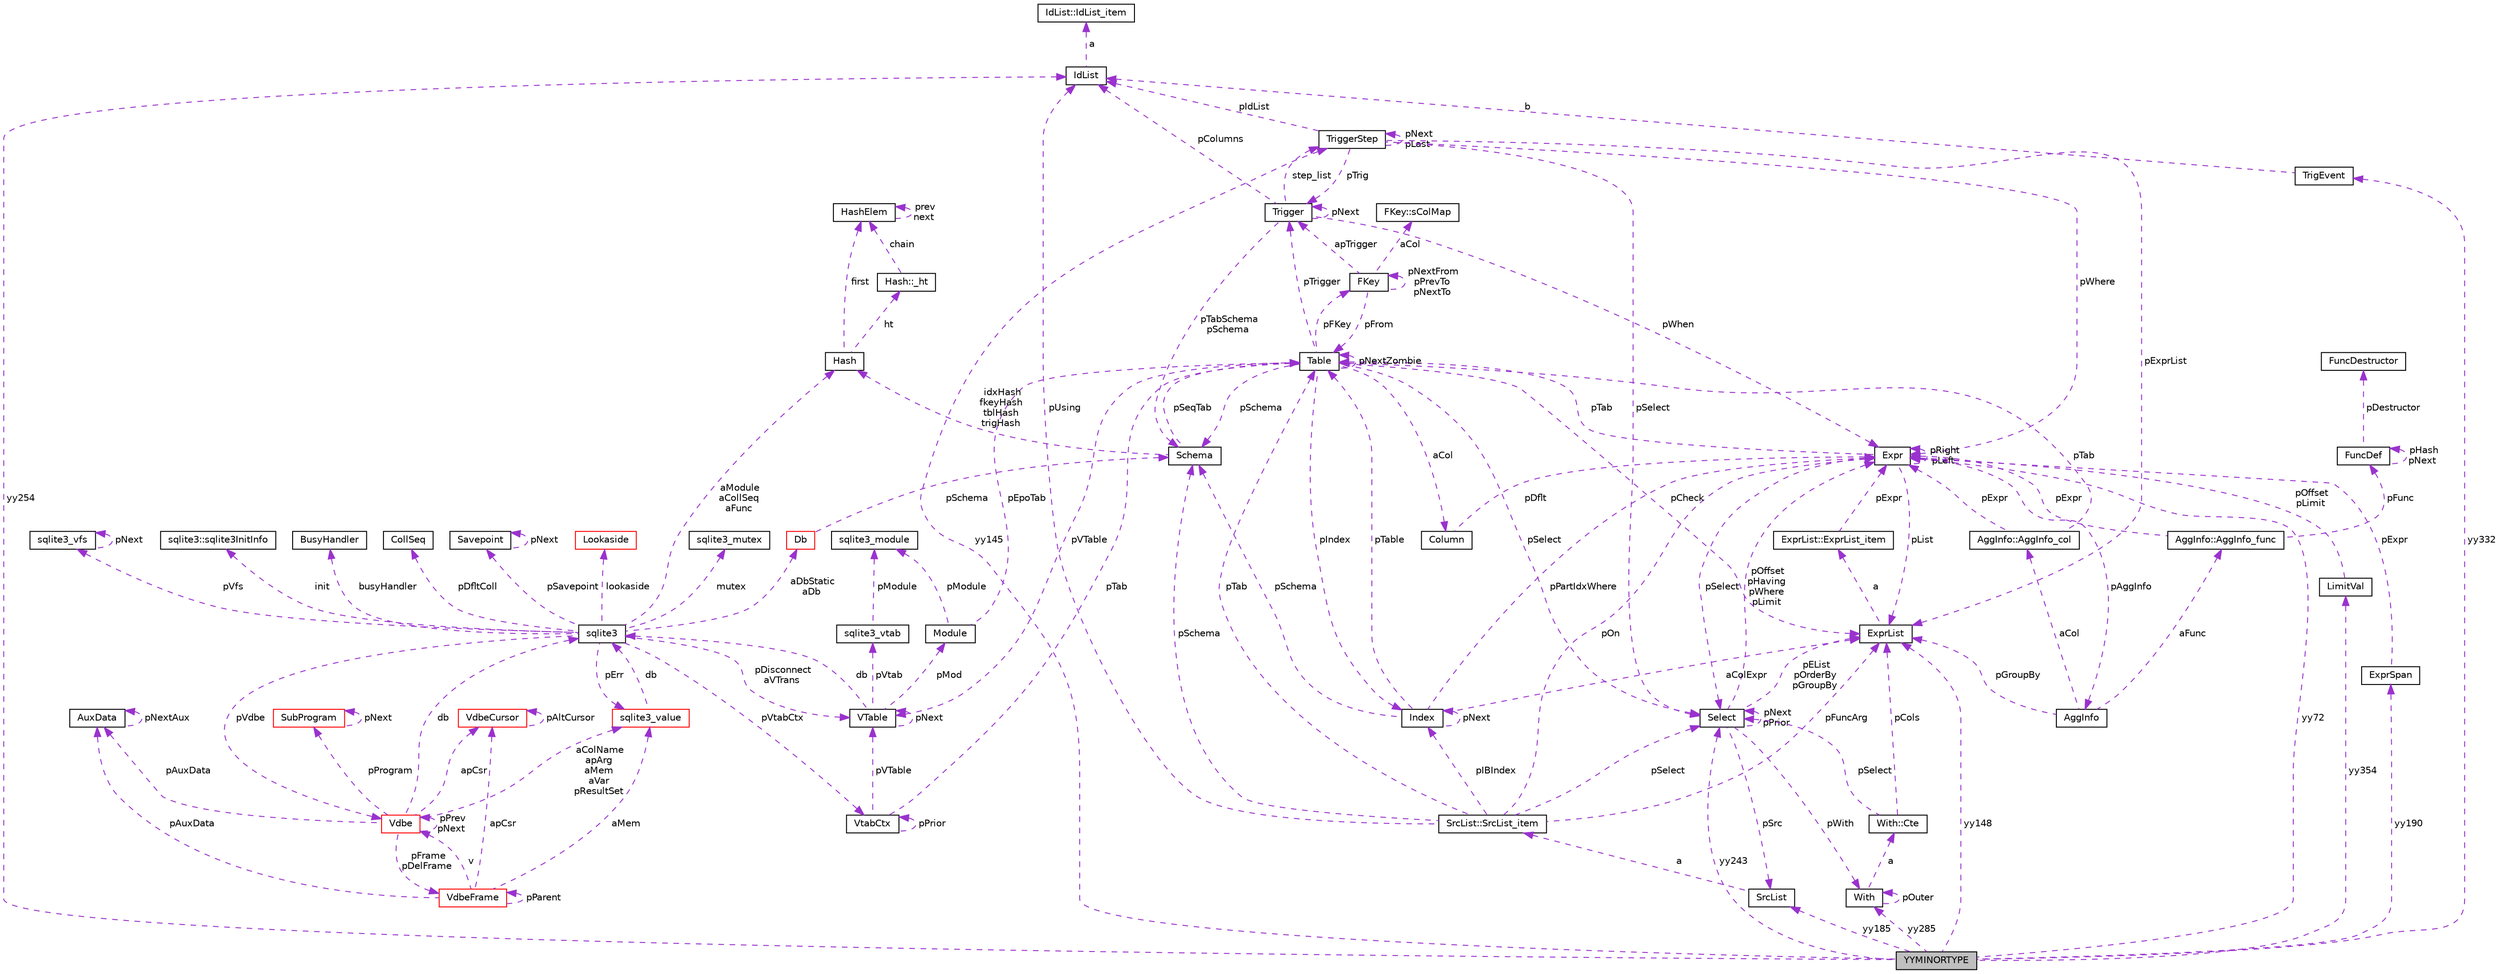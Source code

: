 digraph "YYMINORTYPE"
{
  edge [fontname="Helvetica",fontsize="10",labelfontname="Helvetica",labelfontsize="10"];
  node [fontname="Helvetica",fontsize="10",shape=record];
  Node1 [label="YYMINORTYPE",height=0.2,width=0.4,color="black", fillcolor="grey75", style="filled", fontcolor="black"];
  Node2 -> Node1 [dir="back",color="darkorchid3",fontsize="10",style="dashed",label=" yy145" ,fontname="Helvetica"];
  Node2 [label="TriggerStep",height=0.2,width=0.4,color="black", fillcolor="white", style="filled",URL="$structTriggerStep.html"];
  Node2 -> Node2 [dir="back",color="darkorchid3",fontsize="10",style="dashed",label=" pNext\npLast" ,fontname="Helvetica"];
  Node3 -> Node2 [dir="back",color="darkorchid3",fontsize="10",style="dashed",label=" pWhere" ,fontname="Helvetica"];
  Node3 [label="Expr",height=0.2,width=0.4,color="black", fillcolor="white", style="filled",URL="$structExpr.html"];
  Node4 -> Node3 [dir="back",color="darkorchid3",fontsize="10",style="dashed",label=" pAggInfo" ,fontname="Helvetica"];
  Node4 [label="AggInfo",height=0.2,width=0.4,color="black", fillcolor="white", style="filled",URL="$structAggInfo.html"];
  Node5 -> Node4 [dir="back",color="darkorchid3",fontsize="10",style="dashed",label=" aCol" ,fontname="Helvetica"];
  Node5 [label="AggInfo::AggInfo_col",height=0.2,width=0.4,color="black", fillcolor="white", style="filled",URL="$structAggInfo_1_1AggInfo__col.html"];
  Node3 -> Node5 [dir="back",color="darkorchid3",fontsize="10",style="dashed",label=" pExpr" ,fontname="Helvetica"];
  Node6 -> Node5 [dir="back",color="darkorchid3",fontsize="10",style="dashed",label=" pTab" ,fontname="Helvetica"];
  Node6 [label="Table",height=0.2,width=0.4,color="black", fillcolor="white", style="filled",URL="$structTable.html"];
  Node7 -> Node6 [dir="back",color="darkorchid3",fontsize="10",style="dashed",label=" pSchema" ,fontname="Helvetica"];
  Node7 [label="Schema",height=0.2,width=0.4,color="black", fillcolor="white", style="filled",URL="$structSchema.html"];
  Node6 -> Node7 [dir="back",color="darkorchid3",fontsize="10",style="dashed",label=" pSeqTab" ,fontname="Helvetica"];
  Node8 -> Node7 [dir="back",color="darkorchid3",fontsize="10",style="dashed",label=" idxHash\nfkeyHash\ntblHash\ntrigHash" ,fontname="Helvetica"];
  Node8 [label="Hash",height=0.2,width=0.4,color="black", fillcolor="white", style="filled",URL="$structHash.html"];
  Node9 -> Node8 [dir="back",color="darkorchid3",fontsize="10",style="dashed",label=" ht" ,fontname="Helvetica"];
  Node9 [label="Hash::_ht",height=0.2,width=0.4,color="black", fillcolor="white", style="filled",URL="$structHash_1_1__ht.html"];
  Node10 -> Node9 [dir="back",color="darkorchid3",fontsize="10",style="dashed",label=" chain" ,fontname="Helvetica"];
  Node10 [label="HashElem",height=0.2,width=0.4,color="black", fillcolor="white", style="filled",URL="$structHashElem.html"];
  Node10 -> Node10 [dir="back",color="darkorchid3",fontsize="10",style="dashed",label=" prev\nnext" ,fontname="Helvetica"];
  Node10 -> Node8 [dir="back",color="darkorchid3",fontsize="10",style="dashed",label=" first" ,fontname="Helvetica"];
  Node11 -> Node6 [dir="back",color="darkorchid3",fontsize="10",style="dashed",label=" aCol" ,fontname="Helvetica"];
  Node11 [label="Column",height=0.2,width=0.4,color="black", fillcolor="white", style="filled",URL="$structColumn.html"];
  Node3 -> Node11 [dir="back",color="darkorchid3",fontsize="10",style="dashed",label=" pDflt" ,fontname="Helvetica"];
  Node12 -> Node6 [dir="back",color="darkorchid3",fontsize="10",style="dashed",label=" pFKey" ,fontname="Helvetica"];
  Node12 [label="FKey",height=0.2,width=0.4,color="black", fillcolor="white", style="filled",URL="$structFKey.html"];
  Node13 -> Node12 [dir="back",color="darkorchid3",fontsize="10",style="dashed",label=" aCol" ,fontname="Helvetica"];
  Node13 [label="FKey::sColMap",height=0.2,width=0.4,color="black", fillcolor="white", style="filled",URL="$structFKey_1_1sColMap.html"];
  Node12 -> Node12 [dir="back",color="darkorchid3",fontsize="10",style="dashed",label=" pNextFrom\npPrevTo\npNextTo" ,fontname="Helvetica"];
  Node6 -> Node12 [dir="back",color="darkorchid3",fontsize="10",style="dashed",label=" pFrom" ,fontname="Helvetica"];
  Node14 -> Node12 [dir="back",color="darkorchid3",fontsize="10",style="dashed",label=" apTrigger" ,fontname="Helvetica"];
  Node14 [label="Trigger",height=0.2,width=0.4,color="black", fillcolor="white", style="filled",URL="$structTrigger.html"];
  Node2 -> Node14 [dir="back",color="darkorchid3",fontsize="10",style="dashed",label=" step_list" ,fontname="Helvetica"];
  Node7 -> Node14 [dir="back",color="darkorchid3",fontsize="10",style="dashed",label=" pTabSchema\npSchema" ,fontname="Helvetica"];
  Node3 -> Node14 [dir="back",color="darkorchid3",fontsize="10",style="dashed",label=" pWhen" ,fontname="Helvetica"];
  Node15 -> Node14 [dir="back",color="darkorchid3",fontsize="10",style="dashed",label=" pColumns" ,fontname="Helvetica"];
  Node15 [label="IdList",height=0.2,width=0.4,color="black", fillcolor="white", style="filled",URL="$structIdList.html"];
  Node16 -> Node15 [dir="back",color="darkorchid3",fontsize="10",style="dashed",label=" a" ,fontname="Helvetica"];
  Node16 [label="IdList::IdList_item",height=0.2,width=0.4,color="black", fillcolor="white", style="filled",URL="$structIdList_1_1IdList__item.html"];
  Node14 -> Node14 [dir="back",color="darkorchid3",fontsize="10",style="dashed",label=" pNext" ,fontname="Helvetica"];
  Node17 -> Node6 [dir="back",color="darkorchid3",fontsize="10",style="dashed",label=" pVTable" ,fontname="Helvetica"];
  Node17 [label="VTable",height=0.2,width=0.4,color="black", fillcolor="white", style="filled",URL="$structVTable.html"];
  Node18 -> Node17 [dir="back",color="darkorchid3",fontsize="10",style="dashed",label=" db" ,fontname="Helvetica"];
  Node18 [label="sqlite3",height=0.2,width=0.4,color="black", fillcolor="white", style="filled",URL="$structsqlite3.html"];
  Node19 -> Node18 [dir="back",color="darkorchid3",fontsize="10",style="dashed",label=" pVdbe" ,fontname="Helvetica"];
  Node19 [label="Vdbe",height=0.2,width=0.4,color="red", fillcolor="white", style="filled",URL="$structVdbe.html"];
  Node19 -> Node19 [dir="back",color="darkorchid3",fontsize="10",style="dashed",label=" pPrev\npNext" ,fontname="Helvetica"];
  Node18 -> Node19 [dir="back",color="darkorchid3",fontsize="10",style="dashed",label=" db" ,fontname="Helvetica"];
  Node20 -> Node19 [dir="back",color="darkorchid3",fontsize="10",style="dashed",label=" aColName\napArg\naMem\naVar\npResultSet" ,fontname="Helvetica"];
  Node20 [label="sqlite3_value",height=0.2,width=0.4,color="red", fillcolor="white", style="filled",URL="$structsqlite3__value.html"];
  Node18 -> Node20 [dir="back",color="darkorchid3",fontsize="10",style="dashed",label=" db" ,fontname="Helvetica"];
  Node21 -> Node19 [dir="back",color="darkorchid3",fontsize="10",style="dashed",label=" pFrame\npDelFrame" ,fontname="Helvetica"];
  Node21 [label="VdbeFrame",height=0.2,width=0.4,color="red", fillcolor="white", style="filled",URL="$structVdbeFrame.html"];
  Node19 -> Node21 [dir="back",color="darkorchid3",fontsize="10",style="dashed",label=" v" ,fontname="Helvetica"];
  Node20 -> Node21 [dir="back",color="darkorchid3",fontsize="10",style="dashed",label=" aMem" ,fontname="Helvetica"];
  Node21 -> Node21 [dir="back",color="darkorchid3",fontsize="10",style="dashed",label=" pParent" ,fontname="Helvetica"];
  Node22 -> Node21 [dir="back",color="darkorchid3",fontsize="10",style="dashed",label=" pAuxData" ,fontname="Helvetica"];
  Node22 [label="AuxData",height=0.2,width=0.4,color="black", fillcolor="white", style="filled",URL="$structAuxData.html"];
  Node22 -> Node22 [dir="back",color="darkorchid3",fontsize="10",style="dashed",label=" pNextAux" ,fontname="Helvetica"];
  Node23 -> Node21 [dir="back",color="darkorchid3",fontsize="10",style="dashed",label=" apCsr" ,fontname="Helvetica"];
  Node23 [label="VdbeCursor",height=0.2,width=0.4,color="red", fillcolor="white", style="filled",URL="$structVdbeCursor.html"];
  Node23 -> Node23 [dir="back",color="darkorchid3",fontsize="10",style="dashed",label=" pAltCursor" ,fontname="Helvetica"];
  Node22 -> Node19 [dir="back",color="darkorchid3",fontsize="10",style="dashed",label=" pAuxData" ,fontname="Helvetica"];
  Node24 -> Node19 [dir="back",color="darkorchid3",fontsize="10",style="dashed",label=" pProgram" ,fontname="Helvetica"];
  Node24 [label="SubProgram",height=0.2,width=0.4,color="red", fillcolor="white", style="filled",URL="$structSubProgram.html"];
  Node24 -> Node24 [dir="back",color="darkorchid3",fontsize="10",style="dashed",label=" pNext" ,fontname="Helvetica"];
  Node23 -> Node19 [dir="back",color="darkorchid3",fontsize="10",style="dashed",label=" apCsr" ,fontname="Helvetica"];
  Node25 -> Node18 [dir="back",color="darkorchid3",fontsize="10",style="dashed",label=" pSavepoint" ,fontname="Helvetica"];
  Node25 [label="Savepoint",height=0.2,width=0.4,color="black", fillcolor="white", style="filled",URL="$structSavepoint.html"];
  Node25 -> Node25 [dir="back",color="darkorchid3",fontsize="10",style="dashed",label=" pNext" ,fontname="Helvetica"];
  Node26 -> Node18 [dir="back",color="darkorchid3",fontsize="10",style="dashed",label=" lookaside" ,fontname="Helvetica"];
  Node26 [label="Lookaside",height=0.2,width=0.4,color="red", fillcolor="white", style="filled",URL="$structLookaside.html"];
  Node20 -> Node18 [dir="back",color="darkorchid3",fontsize="10",style="dashed",label=" pErr" ,fontname="Helvetica"];
  Node27 -> Node18 [dir="back",color="darkorchid3",fontsize="10",style="dashed",label=" mutex" ,fontname="Helvetica"];
  Node27 [label="sqlite3_mutex",height=0.2,width=0.4,color="black", fillcolor="white", style="filled",URL="$structsqlite3__mutex.html"];
  Node28 -> Node18 [dir="back",color="darkorchid3",fontsize="10",style="dashed",label=" pVfs" ,fontname="Helvetica"];
  Node28 [label="sqlite3_vfs",height=0.2,width=0.4,color="black", fillcolor="white", style="filled",URL="$structsqlite3__vfs.html"];
  Node28 -> Node28 [dir="back",color="darkorchid3",fontsize="10",style="dashed",label=" pNext" ,fontname="Helvetica"];
  Node29 -> Node18 [dir="back",color="darkorchid3",fontsize="10",style="dashed",label=" init" ,fontname="Helvetica"];
  Node29 [label="sqlite3::sqlite3InitInfo",height=0.2,width=0.4,color="black", fillcolor="white", style="filled",URL="$structsqlite3_1_1sqlite3InitInfo.html"];
  Node30 -> Node18 [dir="back",color="darkorchid3",fontsize="10",style="dashed",label=" busyHandler" ,fontname="Helvetica"];
  Node30 [label="BusyHandler",height=0.2,width=0.4,color="black", fillcolor="white", style="filled",URL="$structBusyHandler.html"];
  Node31 -> Node18 [dir="back",color="darkorchid3",fontsize="10",style="dashed",label=" pVtabCtx" ,fontname="Helvetica"];
  Node31 [label="VtabCtx",height=0.2,width=0.4,color="black", fillcolor="white", style="filled",URL="$structVtabCtx.html"];
  Node31 -> Node31 [dir="back",color="darkorchid3",fontsize="10",style="dashed",label=" pPrior" ,fontname="Helvetica"];
  Node17 -> Node31 [dir="back",color="darkorchid3",fontsize="10",style="dashed",label=" pVTable" ,fontname="Helvetica"];
  Node6 -> Node31 [dir="back",color="darkorchid3",fontsize="10",style="dashed",label=" pTab" ,fontname="Helvetica"];
  Node32 -> Node18 [dir="back",color="darkorchid3",fontsize="10",style="dashed",label=" pDfltColl" ,fontname="Helvetica"];
  Node32 [label="CollSeq",height=0.2,width=0.4,color="black", fillcolor="white", style="filled",URL="$structCollSeq.html"];
  Node17 -> Node18 [dir="back",color="darkorchid3",fontsize="10",style="dashed",label=" pDisconnect\naVTrans" ,fontname="Helvetica"];
  Node33 -> Node18 [dir="back",color="darkorchid3",fontsize="10",style="dashed",label=" aDbStatic\naDb" ,fontname="Helvetica"];
  Node33 [label="Db",height=0.2,width=0.4,color="red", fillcolor="white", style="filled",URL="$structDb.html"];
  Node7 -> Node33 [dir="back",color="darkorchid3",fontsize="10",style="dashed",label=" pSchema" ,fontname="Helvetica"];
  Node8 -> Node18 [dir="back",color="darkorchid3",fontsize="10",style="dashed",label=" aModule\naCollSeq\naFunc" ,fontname="Helvetica"];
  Node17 -> Node17 [dir="back",color="darkorchid3",fontsize="10",style="dashed",label=" pNext" ,fontname="Helvetica"];
  Node34 -> Node17 [dir="back",color="darkorchid3",fontsize="10",style="dashed",label=" pMod" ,fontname="Helvetica"];
  Node34 [label="Module",height=0.2,width=0.4,color="black", fillcolor="white", style="filled",URL="$structModule.html"];
  Node35 -> Node34 [dir="back",color="darkorchid3",fontsize="10",style="dashed",label=" pModule" ,fontname="Helvetica"];
  Node35 [label="sqlite3_module",height=0.2,width=0.4,color="black", fillcolor="white", style="filled",URL="$structsqlite3__module.html"];
  Node6 -> Node34 [dir="back",color="darkorchid3",fontsize="10",style="dashed",label=" pEpoTab" ,fontname="Helvetica"];
  Node36 -> Node17 [dir="back",color="darkorchid3",fontsize="10",style="dashed",label=" pVtab" ,fontname="Helvetica"];
  Node36 [label="sqlite3_vtab",height=0.2,width=0.4,color="black", fillcolor="white", style="filled",URL="$structsqlite3__vtab.html"];
  Node35 -> Node36 [dir="back",color="darkorchid3",fontsize="10",style="dashed",label=" pModule" ,fontname="Helvetica"];
  Node6 -> Node6 [dir="back",color="darkorchid3",fontsize="10",style="dashed",label=" pNextZombie" ,fontname="Helvetica"];
  Node14 -> Node6 [dir="back",color="darkorchid3",fontsize="10",style="dashed",label=" pTrigger" ,fontname="Helvetica"];
  Node37 -> Node6 [dir="back",color="darkorchid3",fontsize="10",style="dashed",label=" pSelect" ,fontname="Helvetica"];
  Node37 [label="Select",height=0.2,width=0.4,color="black", fillcolor="white", style="filled",URL="$structSelect.html"];
  Node3 -> Node37 [dir="back",color="darkorchid3",fontsize="10",style="dashed",label=" pOffset\npHaving\npWhere\npLimit" ,fontname="Helvetica"];
  Node38 -> Node37 [dir="back",color="darkorchid3",fontsize="10",style="dashed",label=" pWith" ,fontname="Helvetica"];
  Node38 [label="With",height=0.2,width=0.4,color="black", fillcolor="white", style="filled",URL="$structWith.html"];
  Node39 -> Node38 [dir="back",color="darkorchid3",fontsize="10",style="dashed",label=" a" ,fontname="Helvetica"];
  Node39 [label="With::Cte",height=0.2,width=0.4,color="black", fillcolor="white", style="filled",URL="$structWith_1_1Cte.html"];
  Node37 -> Node39 [dir="back",color="darkorchid3",fontsize="10",style="dashed",label=" pSelect" ,fontname="Helvetica"];
  Node40 -> Node39 [dir="back",color="darkorchid3",fontsize="10",style="dashed",label=" pCols" ,fontname="Helvetica"];
  Node40 [label="ExprList",height=0.2,width=0.4,color="black", fillcolor="white", style="filled",URL="$structExprList.html"];
  Node41 -> Node40 [dir="back",color="darkorchid3",fontsize="10",style="dashed",label=" a" ,fontname="Helvetica"];
  Node41 [label="ExprList::ExprList_item",height=0.2,width=0.4,color="black", fillcolor="white", style="filled",URL="$structExprList_1_1ExprList__item.html"];
  Node3 -> Node41 [dir="back",color="darkorchid3",fontsize="10",style="dashed",label=" pExpr" ,fontname="Helvetica"];
  Node38 -> Node38 [dir="back",color="darkorchid3",fontsize="10",style="dashed",label=" pOuter" ,fontname="Helvetica"];
  Node37 -> Node37 [dir="back",color="darkorchid3",fontsize="10",style="dashed",label=" pNext\npPrior" ,fontname="Helvetica"];
  Node42 -> Node37 [dir="back",color="darkorchid3",fontsize="10",style="dashed",label=" pSrc" ,fontname="Helvetica"];
  Node42 [label="SrcList",height=0.2,width=0.4,color="black", fillcolor="white", style="filled",URL="$structSrcList.html"];
  Node43 -> Node42 [dir="back",color="darkorchid3",fontsize="10",style="dashed",label=" a" ,fontname="Helvetica"];
  Node43 [label="SrcList::SrcList_item",height=0.2,width=0.4,color="black", fillcolor="white", style="filled",URL="$structSrcList_1_1SrcList__item.html"];
  Node7 -> Node43 [dir="back",color="darkorchid3",fontsize="10",style="dashed",label=" pSchema" ,fontname="Helvetica"];
  Node3 -> Node43 [dir="back",color="darkorchid3",fontsize="10",style="dashed",label=" pOn" ,fontname="Helvetica"];
  Node15 -> Node43 [dir="back",color="darkorchid3",fontsize="10",style="dashed",label=" pUsing" ,fontname="Helvetica"];
  Node6 -> Node43 [dir="back",color="darkorchid3",fontsize="10",style="dashed",label=" pTab" ,fontname="Helvetica"];
  Node37 -> Node43 [dir="back",color="darkorchid3",fontsize="10",style="dashed",label=" pSelect" ,fontname="Helvetica"];
  Node44 -> Node43 [dir="back",color="darkorchid3",fontsize="10",style="dashed",label=" pIBIndex" ,fontname="Helvetica"];
  Node44 [label="Index",height=0.2,width=0.4,color="black", fillcolor="white", style="filled",URL="$structIndex.html"];
  Node7 -> Node44 [dir="back",color="darkorchid3",fontsize="10",style="dashed",label=" pSchema" ,fontname="Helvetica"];
  Node3 -> Node44 [dir="back",color="darkorchid3",fontsize="10",style="dashed",label=" pPartIdxWhere" ,fontname="Helvetica"];
  Node6 -> Node44 [dir="back",color="darkorchid3",fontsize="10",style="dashed",label=" pTable" ,fontname="Helvetica"];
  Node40 -> Node44 [dir="back",color="darkorchid3",fontsize="10",style="dashed",label=" aColExpr" ,fontname="Helvetica"];
  Node44 -> Node44 [dir="back",color="darkorchid3",fontsize="10",style="dashed",label=" pNext" ,fontname="Helvetica"];
  Node40 -> Node43 [dir="back",color="darkorchid3",fontsize="10",style="dashed",label=" pFuncArg" ,fontname="Helvetica"];
  Node40 -> Node37 [dir="back",color="darkorchid3",fontsize="10",style="dashed",label=" pEList\npOrderBy\npGroupBy" ,fontname="Helvetica"];
  Node40 -> Node6 [dir="back",color="darkorchid3",fontsize="10",style="dashed",label=" pCheck" ,fontname="Helvetica"];
  Node44 -> Node6 [dir="back",color="darkorchid3",fontsize="10",style="dashed",label=" pIndex" ,fontname="Helvetica"];
  Node45 -> Node4 [dir="back",color="darkorchid3",fontsize="10",style="dashed",label=" aFunc" ,fontname="Helvetica"];
  Node45 [label="AggInfo::AggInfo_func",height=0.2,width=0.4,color="black", fillcolor="white", style="filled",URL="$structAggInfo_1_1AggInfo__func.html"];
  Node3 -> Node45 [dir="back",color="darkorchid3",fontsize="10",style="dashed",label=" pExpr" ,fontname="Helvetica"];
  Node46 -> Node45 [dir="back",color="darkorchid3",fontsize="10",style="dashed",label=" pFunc" ,fontname="Helvetica"];
  Node46 [label="FuncDef",height=0.2,width=0.4,color="black", fillcolor="white", style="filled",URL="$structFuncDef.html"];
  Node47 -> Node46 [dir="back",color="darkorchid3",fontsize="10",style="dashed",label=" pDestructor" ,fontname="Helvetica"];
  Node47 [label="FuncDestructor",height=0.2,width=0.4,color="black", fillcolor="white", style="filled",URL="$structFuncDestructor.html"];
  Node46 -> Node46 [dir="back",color="darkorchid3",fontsize="10",style="dashed",label=" pHash\npNext" ,fontname="Helvetica"];
  Node40 -> Node4 [dir="back",color="darkorchid3",fontsize="10",style="dashed",label=" pGroupBy" ,fontname="Helvetica"];
  Node3 -> Node3 [dir="back",color="darkorchid3",fontsize="10",style="dashed",label=" pRight\npLeft" ,fontname="Helvetica"];
  Node6 -> Node3 [dir="back",color="darkorchid3",fontsize="10",style="dashed",label=" pTab" ,fontname="Helvetica"];
  Node37 -> Node3 [dir="back",color="darkorchid3",fontsize="10",style="dashed",label=" pSelect" ,fontname="Helvetica"];
  Node40 -> Node3 [dir="back",color="darkorchid3",fontsize="10",style="dashed",label=" pList" ,fontname="Helvetica"];
  Node15 -> Node2 [dir="back",color="darkorchid3",fontsize="10",style="dashed",label=" pIdList" ,fontname="Helvetica"];
  Node37 -> Node2 [dir="back",color="darkorchid3",fontsize="10",style="dashed",label=" pSelect" ,fontname="Helvetica"];
  Node14 -> Node2 [dir="back",color="darkorchid3",fontsize="10",style="dashed",label=" pTrig" ,fontname="Helvetica"];
  Node40 -> Node2 [dir="back",color="darkorchid3",fontsize="10",style="dashed",label=" pExprList" ,fontname="Helvetica"];
  Node3 -> Node1 [dir="back",color="darkorchid3",fontsize="10",style="dashed",label=" yy72" ,fontname="Helvetica"];
  Node48 -> Node1 [dir="back",color="darkorchid3",fontsize="10",style="dashed",label=" yy354" ,fontname="Helvetica"];
  Node48 [label="LimitVal",height=0.2,width=0.4,color="black", fillcolor="white", style="filled",URL="$structLimitVal.html"];
  Node3 -> Node48 [dir="back",color="darkorchid3",fontsize="10",style="dashed",label=" pOffset\npLimit" ,fontname="Helvetica"];
  Node38 -> Node1 [dir="back",color="darkorchid3",fontsize="10",style="dashed",label=" yy285" ,fontname="Helvetica"];
  Node15 -> Node1 [dir="back",color="darkorchid3",fontsize="10",style="dashed",label=" yy254" ,fontname="Helvetica"];
  Node49 -> Node1 [dir="back",color="darkorchid3",fontsize="10",style="dashed",label=" yy190" ,fontname="Helvetica"];
  Node49 [label="ExprSpan",height=0.2,width=0.4,color="black", fillcolor="white", style="filled",URL="$structExprSpan.html"];
  Node3 -> Node49 [dir="back",color="darkorchid3",fontsize="10",style="dashed",label=" pExpr" ,fontname="Helvetica"];
  Node37 -> Node1 [dir="back",color="darkorchid3",fontsize="10",style="dashed",label=" yy243" ,fontname="Helvetica"];
  Node42 -> Node1 [dir="back",color="darkorchid3",fontsize="10",style="dashed",label=" yy185" ,fontname="Helvetica"];
  Node40 -> Node1 [dir="back",color="darkorchid3",fontsize="10",style="dashed",label=" yy148" ,fontname="Helvetica"];
  Node50 -> Node1 [dir="back",color="darkorchid3",fontsize="10",style="dashed",label=" yy332" ,fontname="Helvetica"];
  Node50 [label="TrigEvent",height=0.2,width=0.4,color="black", fillcolor="white", style="filled",URL="$structTrigEvent.html"];
  Node15 -> Node50 [dir="back",color="darkorchid3",fontsize="10",style="dashed",label=" b" ,fontname="Helvetica"];
}
